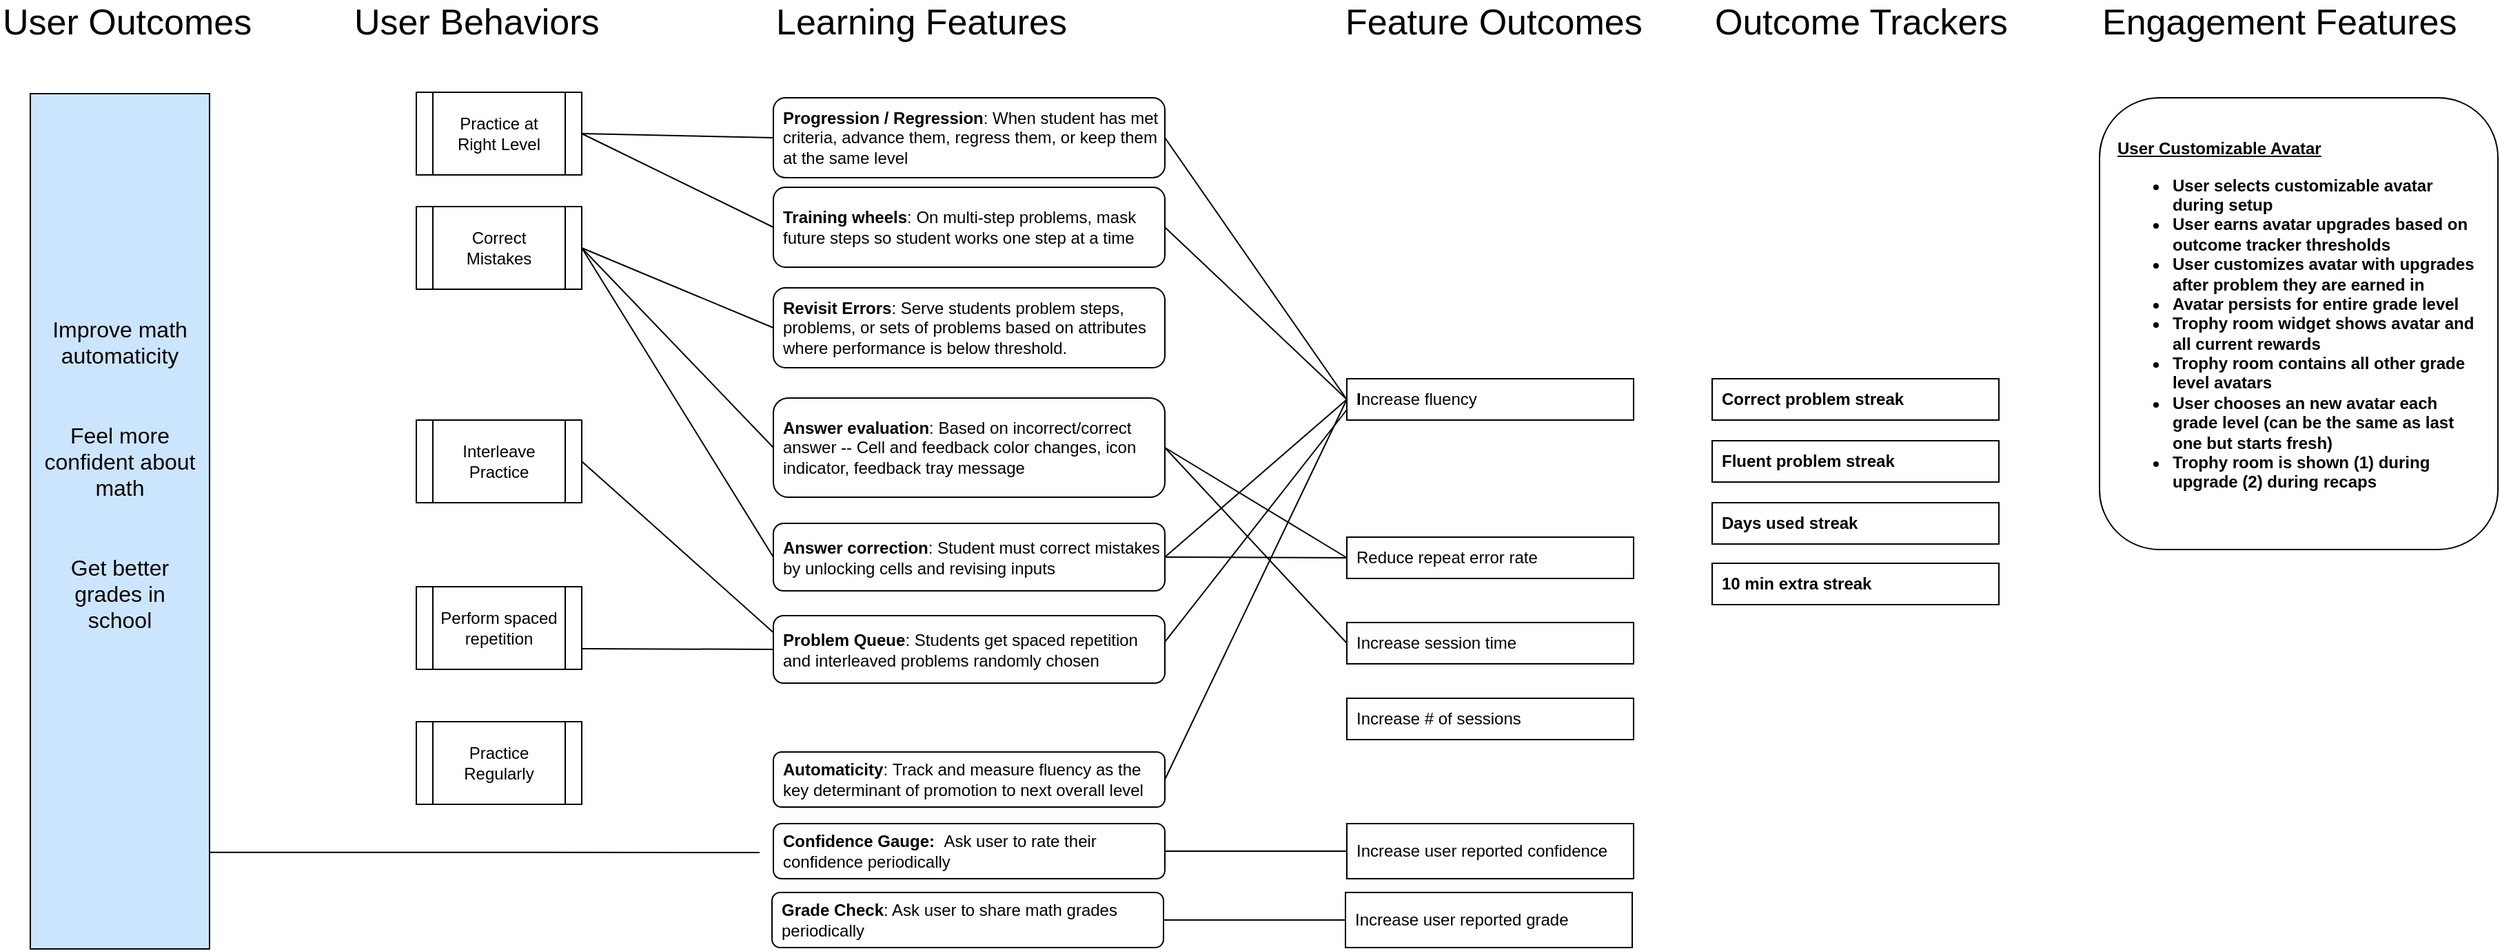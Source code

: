 <mxfile version="27.0.2">
  <diagram name="Page-1" id="XlzlGK5k6UERkV62ZB3r">
    <mxGraphModel dx="2037" dy="903" grid="1" gridSize="10" guides="1" tooltips="1" connect="1" arrows="1" fold="1" page="1" pageScale="1" pageWidth="600" pageHeight="100" math="0" shadow="0">
      <root>
        <mxCell id="0" />
        <mxCell id="1" parent="0" />
        <mxCell id="mLmcHliwGiG98P-fe-qq-48" value="&lt;div&gt;&lt;span style=&quot;background-color: transparent;&quot;&gt;&lt;b&gt;Answer evaluation&lt;/b&gt;: Based on incorrect/correct answer -- Cell and feedback color changes, icon indicator, feedback tray message&lt;/span&gt;&lt;/div&gt;" style="rounded=1;whiteSpace=wrap;html=1;align=left;spacingLeft=5;fillColor=none;fontColor=light-dark(#000000, #faf4f4);strokeColor=default;" parent="1" vertex="1">
          <mxGeometry x="589" y="780" width="284" height="72" as="geometry" />
        </mxCell>
        <mxCell id="mLmcHliwGiG98P-fe-qq-54" value="Practice Regularly" style="shape=process;whiteSpace=wrap;html=1;backgroundOutline=1;spacingLeft=4;spacingRight=4;fontColor=light-dark(#000000, #faf4f4);" parent="1" vertex="1">
          <mxGeometry x="330" y="1015" width="120" height="60" as="geometry" />
        </mxCell>
        <mxCell id="mLmcHliwGiG98P-fe-qq-56" value="Correct Mistakes" style="shape=process;whiteSpace=wrap;html=1;backgroundOutline=1;spacingLeft=4;spacingRight=4;fontColor=light-dark(#000000, #faf4f4);" parent="1" vertex="1">
          <mxGeometry x="330" y="641" width="120" height="60" as="geometry" />
        </mxCell>
        <mxCell id="mLmcHliwGiG98P-fe-qq-57" value="Practice at Right Level" style="shape=process;whiteSpace=wrap;html=1;backgroundOutline=1;spacingLeft=4;spacingRight=4;fontColor=light-dark(#000000, #faf4f4);" parent="1" vertex="1">
          <mxGeometry x="330" y="558" width="120" height="60" as="geometry" />
        </mxCell>
        <mxCell id="mLmcHliwGiG98P-fe-qq-58" value="Perform spaced repetition" style="shape=process;whiteSpace=wrap;html=1;backgroundOutline=1;spacingLeft=4;spacingRight=4;fontColor=light-dark(#000000, #faf4f4);" parent="1" vertex="1">
          <mxGeometry x="330" y="917" width="120" height="60" as="geometry" />
        </mxCell>
        <mxCell id="mLmcHliwGiG98P-fe-qq-59" value="Interleave Practice" style="shape=process;whiteSpace=wrap;html=1;backgroundOutline=1;spacingLeft=4;spacingRight=4;fontColor=light-dark(#000000, #faf4f4);" parent="1" vertex="1">
          <mxGeometry x="330" y="796" width="120" height="60" as="geometry" />
        </mxCell>
        <mxCell id="mLmcHliwGiG98P-fe-qq-60" style="edgeStyle=orthogonalEdgeStyle;rounded=0;orthogonalLoop=1;jettySize=auto;html=1;exitX=0.5;exitY=1;exitDx=0;exitDy=0;fontColor=light-dark(#000000, #faf4f4);" parent="1" source="mLmcHliwGiG98P-fe-qq-57" target="mLmcHliwGiG98P-fe-qq-57" edge="1">
          <mxGeometry relative="1" as="geometry" />
        </mxCell>
        <mxCell id="X4YH2WltudGpAk-nxp0_-4" value="&lt;div style=&quot;&quot;&gt;&lt;font style=&quot;font-size: 24px;&quot;&gt;&lt;br&gt;&lt;/font&gt;&lt;/div&gt;&lt;div style=&quot;&quot;&gt;&lt;font style=&quot;font-size: 24px;&quot;&gt;&lt;br&gt;&lt;/font&gt;&lt;/div&gt;&lt;div style=&quot;&quot;&gt;&lt;font style=&quot;font-size: 24px;&quot;&gt;&lt;br&gt;&lt;/font&gt;&lt;/div&gt;&lt;div style=&quot;&quot;&gt;&lt;font style=&quot;font-size: 24px;&quot;&gt;&lt;br&gt;&lt;/font&gt;&lt;/div&gt;&lt;div style=&quot;&quot;&gt;&lt;font style=&quot;font-size: 24px;&quot;&gt;&lt;br&gt;&lt;/font&gt;&lt;/div&gt;&lt;div style=&quot;&quot;&gt;&lt;font size=&quot;3&quot;&gt;Improve math automaticity&lt;/font&gt;&lt;/div&gt;&lt;div style=&quot;&quot;&gt;&lt;font size=&quot;3&quot;&gt;&lt;br&gt;&lt;/font&gt;&lt;/div&gt;&lt;div style=&quot;&quot;&gt;&lt;font size=&quot;3&quot;&gt;&lt;br&gt;&lt;/font&gt;&lt;/div&gt;&lt;div style=&quot;&quot;&gt;&lt;font size=&quot;3&quot;&gt;Feel more confident about math&lt;/font&gt;&lt;/div&gt;&lt;div style=&quot;&quot;&gt;&lt;font size=&quot;3&quot;&gt;&lt;br&gt;&lt;/font&gt;&lt;/div&gt;&lt;div style=&quot;&quot;&gt;&lt;font size=&quot;3&quot;&gt;&lt;br&gt;&lt;/font&gt;&lt;/div&gt;&lt;div style=&quot;&quot;&gt;&lt;font size=&quot;3&quot;&gt;Get better grades in school&lt;/font&gt;&lt;/div&gt;" style="rounded=0;whiteSpace=wrap;html=1;align=center;spacingLeft=9;verticalAlign=top;spacingTop=11;spacingRight=9;fillColor=light-dark(#CCE5FF,var(--ge-dark-color, #121212));fontColor=light-dark(#000000, #faf4f4);" parent="1" vertex="1">
          <mxGeometry x="50" y="559" width="130" height="621" as="geometry" />
        </mxCell>
        <mxCell id="X4YH2WltudGpAk-nxp0_-5" value="User Outcomes" style="text;html=1;align=left;verticalAlign=middle;whiteSpace=wrap;rounded=0;fontSize=26;fontColor=light-dark(#000000, #faf4f4);" parent="1" vertex="1">
          <mxGeometry x="28" y="492" width="215" height="30" as="geometry" />
        </mxCell>
        <mxCell id="X4YH2WltudGpAk-nxp0_-6" value="User Behaviors" style="text;html=1;align=left;verticalAlign=middle;whiteSpace=wrap;rounded=0;fontSize=26;fontColor=light-dark(#000000, #faf4f4);" parent="1" vertex="1">
          <mxGeometry x="283" y="492" width="240" height="30" as="geometry" />
        </mxCell>
        <mxCell id="X4YH2WltudGpAk-nxp0_-7" value="Learning Features" style="text;html=1;align=left;verticalAlign=middle;whiteSpace=wrap;rounded=0;fontSize=26;fontColor=light-dark(#000000, #faf4f4);" parent="1" vertex="1">
          <mxGeometry x="589" y="492" width="250" height="30" as="geometry" />
        </mxCell>
        <mxCell id="X4YH2WltudGpAk-nxp0_-8" value="Feature Outcomes" style="text;html=1;align=left;verticalAlign=middle;whiteSpace=wrap;rounded=0;fontSize=26;fontColor=light-dark(#000000, #faf4f4);" parent="1" vertex="1">
          <mxGeometry x="1002" y="492" width="228" height="30" as="geometry" />
        </mxCell>
        <mxCell id="X4YH2WltudGpAk-nxp0_-21" value="&lt;div&gt;&lt;span style=&quot;background-color: transparent;&quot;&gt;&lt;b&gt;Training wheels&lt;/b&gt;: On multi-step problems, mask future steps so student works one step at a time&lt;/span&gt;&lt;/div&gt;" style="rounded=1;whiteSpace=wrap;html=1;align=left;spacingLeft=5;fillColor=none;fontColor=light-dark(#000000, #faf4f4);strokeColor=default;" parent="1" vertex="1">
          <mxGeometry x="589" y="627" width="284" height="58" as="geometry" />
        </mxCell>
        <mxCell id="X4YH2WltudGpAk-nxp0_-22" value="&lt;b&gt;I&lt;/b&gt;ncrease fluency" style="rounded=0;whiteSpace=wrap;html=1;align=left;spacingLeft=5;fontStyle=0;fontColor=light-dark(#000000, #faf4f4);" parent="1" vertex="1">
          <mxGeometry x="1005" y="766" width="208" height="30" as="geometry" />
        </mxCell>
        <mxCell id="X4YH2WltudGpAk-nxp0_-24" value="" style="endArrow=none;html=1;rounded=0;entryX=0;entryY=0.5;entryDx=0;entryDy=0;exitX=1;exitY=0.5;exitDx=0;exitDy=0;fontColor=light-dark(#000000, #faf4f4);" parent="1" source="X4YH2WltudGpAk-nxp0_-21" target="X4YH2WltudGpAk-nxp0_-22" edge="1">
          <mxGeometry width="50" height="50" relative="1" as="geometry">
            <mxPoint x="883" y="505" as="sourcePoint" />
            <mxPoint x="1015" y="530" as="targetPoint" />
          </mxGeometry>
        </mxCell>
        <mxCell id="X4YH2WltudGpAk-nxp0_-25" value="" style="endArrow=none;html=1;rounded=0;entryX=0;entryY=0.5;entryDx=0;entryDy=0;exitX=1;exitY=0.5;exitDx=0;exitDy=0;fontColor=light-dark(#000000, #faf4f4);" parent="1" source="2Xn40PeV6G9lDLxGqtMH-1" target="X4YH2WltudGpAk-nxp0_-22" edge="1">
          <mxGeometry width="50" height="50" relative="1" as="geometry">
            <mxPoint x="883" y="654" as="sourcePoint" />
            <mxPoint x="1005" y="669" as="targetPoint" />
          </mxGeometry>
        </mxCell>
        <mxCell id="X4YH2WltudGpAk-nxp0_-26" value="" style="endArrow=none;html=1;rounded=0;entryX=0;entryY=0.5;entryDx=0;entryDy=0;exitX=1;exitY=0.5;exitDx=0;exitDy=0;fontColor=light-dark(#000000, #faf4f4);" parent="1" source="mLmcHliwGiG98P-fe-qq-57" target="X4YH2WltudGpAk-nxp0_-21" edge="1">
          <mxGeometry width="50" height="50" relative="1" as="geometry">
            <mxPoint x="473" y="826" as="sourcePoint" />
            <mxPoint x="599" y="608" as="targetPoint" />
          </mxGeometry>
        </mxCell>
        <mxCell id="X4YH2WltudGpAk-nxp0_-27" value="&lt;div&gt;&lt;span style=&quot;background-color: transparent;&quot;&gt;&lt;b&gt;Answer correction&lt;/b&gt;: Student must correct mistakes by unlocking cells and revising inputs&lt;/span&gt;&lt;/div&gt;" style="rounded=1;whiteSpace=wrap;html=1;align=left;spacingLeft=5;fillColor=none;fontColor=light-dark(#000000, #faf4f4);strokeColor=default;" parent="1" vertex="1">
          <mxGeometry x="589" y="871" width="284" height="49" as="geometry" />
        </mxCell>
        <mxCell id="X4YH2WltudGpAk-nxp0_-28" value="" style="endArrow=none;html=1;rounded=0;exitX=1;exitY=0.5;exitDx=0;exitDy=0;entryX=0;entryY=0.5;entryDx=0;entryDy=0;fontColor=light-dark(#000000, #faf4f4);" parent="1" source="mLmcHliwGiG98P-fe-qq-56" target="X4YH2WltudGpAk-nxp0_-27" edge="1">
          <mxGeometry width="50" height="50" relative="1" as="geometry">
            <mxPoint x="473" y="878" as="sourcePoint" />
            <mxPoint x="599" y="878" as="targetPoint" />
          </mxGeometry>
        </mxCell>
        <mxCell id="X4YH2WltudGpAk-nxp0_-32" value="" style="endArrow=none;html=1;rounded=0;exitX=1;exitY=0.5;exitDx=0;exitDy=0;entryX=0;entryY=0.5;entryDx=0;entryDy=0;fontColor=light-dark(#000000, #faf4f4);" parent="1" source="mLmcHliwGiG98P-fe-qq-56" target="mLmcHliwGiG98P-fe-qq-48" edge="1">
          <mxGeometry width="50" height="50" relative="1" as="geometry">
            <mxPoint x="473" y="992" as="sourcePoint" />
            <mxPoint x="599" y="992" as="targetPoint" />
          </mxGeometry>
        </mxCell>
        <mxCell id="2Xn40PeV6G9lDLxGqtMH-1" value="&lt;div&gt;&lt;span style=&quot;background-color: transparent;&quot;&gt;&lt;b&gt;Progression / Regression&lt;/b&gt;: When student has met criteria, advance them, regress them, or keep them at the same level&lt;/span&gt;&lt;/div&gt;" style="rounded=1;whiteSpace=wrap;html=1;align=left;spacingLeft=5;fillColor=none;fontColor=light-dark(#000000, #faf4f4);strokeColor=default;" parent="1" vertex="1">
          <mxGeometry x="589" y="562" width="284" height="58" as="geometry" />
        </mxCell>
        <mxCell id="hDPUFo4pFfZgBoz7VJhV-1" value="" style="endArrow=none;html=1;rounded=0;exitX=1;exitY=0.5;exitDx=0;exitDy=0;entryX=0;entryY=0.5;entryDx=0;entryDy=0;fontColor=light-dark(#000000, #faf4f4);" parent="1" source="X4YH2WltudGpAk-nxp0_-27" target="X4YH2WltudGpAk-nxp0_-22" edge="1">
          <mxGeometry width="50" height="50" relative="1" as="geometry">
            <mxPoint x="883" y="744" as="sourcePoint" />
            <mxPoint x="1010" y="695" as="targetPoint" />
          </mxGeometry>
        </mxCell>
        <mxCell id="hDPUFo4pFfZgBoz7VJhV-2" value="Reduce repeat error rate" style="rounded=0;whiteSpace=wrap;html=1;align=left;spacingLeft=5;fontStyle=0;fontColor=light-dark(#000000, #faf4f4);" parent="1" vertex="1">
          <mxGeometry x="1005" y="881" width="208" height="30" as="geometry" />
        </mxCell>
        <mxCell id="hDPUFo4pFfZgBoz7VJhV-3" value="" style="endArrow=none;html=1;rounded=0;exitX=1;exitY=0.5;exitDx=0;exitDy=0;entryX=0;entryY=0.5;entryDx=0;entryDy=0;fontColor=light-dark(#000000, #faf4f4);" parent="1" source="X4YH2WltudGpAk-nxp0_-27" target="hDPUFo4pFfZgBoz7VJhV-2" edge="1">
          <mxGeometry width="50" height="50" relative="1" as="geometry">
            <mxPoint x="883" y="1056" as="sourcePoint" />
            <mxPoint x="1015" y="791" as="targetPoint" />
          </mxGeometry>
        </mxCell>
        <mxCell id="hDPUFo4pFfZgBoz7VJhV-4" value="" style="endArrow=none;html=1;rounded=0;exitX=1;exitY=0.5;exitDx=0;exitDy=0;entryX=0;entryY=0.5;entryDx=0;entryDy=0;fontColor=light-dark(#000000, #faf4f4);" parent="1" source="mLmcHliwGiG98P-fe-qq-48" target="hDPUFo4pFfZgBoz7VJhV-2" edge="1">
          <mxGeometry width="50" height="50" relative="1" as="geometry">
            <mxPoint x="883" y="1056" as="sourcePoint" />
            <mxPoint x="1015" y="880" as="targetPoint" />
          </mxGeometry>
        </mxCell>
        <mxCell id="hDPUFo4pFfZgBoz7VJhV-5" value="Increase session time" style="rounded=0;whiteSpace=wrap;html=1;align=left;spacingLeft=5;fontStyle=0;fontColor=light-dark(#000000, #faf4f4);" parent="1" vertex="1">
          <mxGeometry x="1005" y="943" width="208" height="30" as="geometry" />
        </mxCell>
        <mxCell id="hDPUFo4pFfZgBoz7VJhV-6" value="" style="endArrow=none;html=1;rounded=0;exitX=1;exitY=0.5;exitDx=0;exitDy=0;entryX=0;entryY=0.5;entryDx=0;entryDy=0;fontColor=light-dark(#000000, #faf4f4);" parent="1" source="mLmcHliwGiG98P-fe-qq-48" target="hDPUFo4pFfZgBoz7VJhV-5" edge="1">
          <mxGeometry width="50" height="50" relative="1" as="geometry">
            <mxPoint x="883" y="906" as="sourcePoint" />
            <mxPoint x="1015" y="880" as="targetPoint" />
          </mxGeometry>
        </mxCell>
        <mxCell id="hDPUFo4pFfZgBoz7VJhV-8" value="&lt;div&gt;&lt;span style=&quot;background-color: transparent;&quot;&gt;&lt;b&gt;Automaticity&lt;/b&gt;:&amp;nbsp;&lt;/span&gt;&lt;span style=&quot;background-color: transparent;&quot;&gt;Track and measure fluency as the key determinant of promotion to next overall level&lt;/span&gt;&lt;/div&gt;" style="rounded=1;whiteSpace=wrap;html=1;align=left;spacingLeft=5;strokeColor=default;fillColor=none;fontColor=light-dark(#000000, #faf4f4);" parent="1" vertex="1">
          <mxGeometry x="589" y="1037" width="284" height="40" as="geometry" />
        </mxCell>
        <mxCell id="hDPUFo4pFfZgBoz7VJhV-11" value="" style="endArrow=none;html=1;rounded=0;exitX=1;exitY=0.5;exitDx=0;exitDy=0;entryX=0;entryY=0.5;entryDx=0;entryDy=0;fontColor=light-dark(#000000, #faf4f4);" parent="1" source="hDPUFo4pFfZgBoz7VJhV-8" target="X4YH2WltudGpAk-nxp0_-22" edge="1">
          <mxGeometry width="50" height="50" relative="1" as="geometry">
            <mxPoint x="883" y="968" as="sourcePoint" />
            <mxPoint x="1005" y="1057" as="targetPoint" />
          </mxGeometry>
        </mxCell>
        <mxCell id="hDPUFo4pFfZgBoz7VJhV-12" value="&lt;div&gt;&lt;b&gt;Confidence Gauge:&lt;/b&gt;&amp;nbsp;&amp;nbsp;&lt;span style=&quot;background-color: transparent;&quot;&gt;Ask user to rate their confidence periodically&lt;/span&gt;&lt;/div&gt;" style="rounded=1;whiteSpace=wrap;html=1;align=left;spacingLeft=5;strokeColor=default;fillColor=none;fontColor=light-dark(#000000, #faf4f4);" parent="1" vertex="1">
          <mxGeometry x="589" y="1089" width="284" height="40" as="geometry" />
        </mxCell>
        <mxCell id="hDPUFo4pFfZgBoz7VJhV-13" value="Increase user reported confidence" style="rounded=0;whiteSpace=wrap;html=1;align=left;spacingLeft=5;fontStyle=0;fontColor=light-dark(#000000, #faf4f4);" parent="1" vertex="1">
          <mxGeometry x="1005" y="1089" width="208" height="40" as="geometry" />
        </mxCell>
        <mxCell id="hDPUFo4pFfZgBoz7VJhV-14" value="" style="endArrow=none;html=1;rounded=0;exitX=1;exitY=0.5;exitDx=0;exitDy=0;entryX=0;entryY=0.5;entryDx=0;entryDy=0;fontColor=light-dark(#000000, #faf4f4);" parent="1" source="hDPUFo4pFfZgBoz7VJhV-12" target="hDPUFo4pFfZgBoz7VJhV-13" edge="1">
          <mxGeometry width="50" height="50" relative="1" as="geometry">
            <mxPoint x="873" y="1128" as="sourcePoint" />
            <mxPoint x="1005" y="1128" as="targetPoint" />
          </mxGeometry>
        </mxCell>
        <mxCell id="hDPUFo4pFfZgBoz7VJhV-15" value="&lt;div&gt;&lt;span style=&quot;background-color: transparent;&quot;&gt;&lt;b&gt;Grade Check&lt;/b&gt;: Ask user to share math grades periodically&lt;/span&gt;&lt;/div&gt;" style="rounded=1;whiteSpace=wrap;html=1;align=left;spacingLeft=5;strokeColor=default;fillColor=none;fontColor=light-dark(#000000, #faf4f4);" parent="1" vertex="1">
          <mxGeometry x="588" y="1139" width="284" height="40" as="geometry" />
        </mxCell>
        <mxCell id="hDPUFo4pFfZgBoz7VJhV-16" value="Increase user reported grade" style="rounded=0;whiteSpace=wrap;html=1;align=left;spacingLeft=5;fontStyle=0;fontColor=light-dark(#000000, #faf4f4);" parent="1" vertex="1">
          <mxGeometry x="1004" y="1139" width="208" height="40" as="geometry" />
        </mxCell>
        <mxCell id="hDPUFo4pFfZgBoz7VJhV-17" value="" style="endArrow=none;html=1;rounded=0;exitX=1;exitY=0.5;exitDx=0;exitDy=0;entryX=0;entryY=0.5;entryDx=0;entryDy=0;fontColor=light-dark(#000000, #faf4f4);" parent="1" source="hDPUFo4pFfZgBoz7VJhV-15" target="hDPUFo4pFfZgBoz7VJhV-16" edge="1">
          <mxGeometry width="50" height="50" relative="1" as="geometry">
            <mxPoint x="882" y="1070" as="sourcePoint" />
            <mxPoint x="1014" y="920" as="targetPoint" />
          </mxGeometry>
        </mxCell>
        <mxCell id="hDPUFo4pFfZgBoz7VJhV-23" value="" style="endArrow=none;html=1;rounded=0;exitX=1;exitY=0.887;exitDx=0;exitDy=0;entryX=0;entryY=0.5;entryDx=0;entryDy=0;exitPerimeter=0;fontColor=light-dark(#000000, #faf4f4);" parent="1" source="X4YH2WltudGpAk-nxp0_-4" edge="1">
          <mxGeometry width="50" height="50" relative="1" as="geometry">
            <mxPoint x="473" y="681" as="sourcePoint" />
            <mxPoint x="579" y="1110" as="targetPoint" />
          </mxGeometry>
        </mxCell>
        <mxCell id="1JlCSq8y_t9p9HNwalLq-2" value="&lt;div&gt;&lt;span style=&quot;background-color: transparent;&quot;&gt;&lt;b&gt;Revisit Errors&lt;/b&gt;: Serve students problem steps, problems, or sets of problems based on attributes where performance is below threshold.&lt;/span&gt;&lt;/div&gt;" style="rounded=1;whiteSpace=wrap;html=1;align=left;spacingLeft=5;fillColor=none;fontColor=light-dark(#000000, #faf4f4);strokeColor=default;" parent="1" vertex="1">
          <mxGeometry x="589" y="700" width="284" height="58" as="geometry" />
        </mxCell>
        <mxCell id="1JlCSq8y_t9p9HNwalLq-4" value="" style="endArrow=none;html=1;rounded=0;entryX=0;entryY=0.5;entryDx=0;entryDy=0;exitX=1;exitY=0.5;exitDx=0;exitDy=0;fontColor=light-dark(#000000, #faf4f4);" parent="1" source="mLmcHliwGiG98P-fe-qq-57" target="2Xn40PeV6G9lDLxGqtMH-1" edge="1">
          <mxGeometry width="50" height="50" relative="1" as="geometry">
            <mxPoint x="460" y="598" as="sourcePoint" />
            <mxPoint x="599" y="666" as="targetPoint" />
          </mxGeometry>
        </mxCell>
        <mxCell id="1JlCSq8y_t9p9HNwalLq-5" value="" style="endArrow=none;html=1;rounded=0;entryX=0;entryY=0.5;entryDx=0;entryDy=0;exitX=1;exitY=0.5;exitDx=0;exitDy=0;fontColor=light-dark(#000000, #faf4f4);" parent="1" source="mLmcHliwGiG98P-fe-qq-56" target="1JlCSq8y_t9p9HNwalLq-2" edge="1">
          <mxGeometry width="50" height="50" relative="1" as="geometry">
            <mxPoint x="460" y="598" as="sourcePoint" />
            <mxPoint x="599" y="601" as="targetPoint" />
          </mxGeometry>
        </mxCell>
        <mxCell id="1sk7IYc2KU9pSWSY56p7-1" value="&lt;div&gt;&lt;span style=&quot;background-color: transparent;&quot;&gt;&lt;b&gt;Problem Queue&lt;/b&gt;: Students get spaced repetition and interleaved problems randomly chosen&lt;/span&gt;&lt;/div&gt;" style="rounded=1;whiteSpace=wrap;html=1;align=left;spacingLeft=5;fillColor=none;fontColor=light-dark(#000000, #faf4f4);strokeColor=default;" parent="1" vertex="1">
          <mxGeometry x="589" y="938" width="284" height="49" as="geometry" />
        </mxCell>
        <mxCell id="1sk7IYc2KU9pSWSY56p7-2" value="" style="endArrow=none;html=1;rounded=0;exitX=1;exitY=0.5;exitDx=0;exitDy=0;entryX=0;entryY=0.25;entryDx=0;entryDy=0;fontColor=light-dark(#000000, #faf4f4);" parent="1" source="mLmcHliwGiG98P-fe-qq-59" target="1sk7IYc2KU9pSWSY56p7-1" edge="1">
          <mxGeometry width="50" height="50" relative="1" as="geometry">
            <mxPoint x="460" y="681" as="sourcePoint" />
            <mxPoint x="599" y="906" as="targetPoint" />
          </mxGeometry>
        </mxCell>
        <mxCell id="1sk7IYc2KU9pSWSY56p7-3" value="" style="endArrow=none;html=1;rounded=0;exitX=1;exitY=0.75;exitDx=0;exitDy=0;entryX=0;entryY=0.5;entryDx=0;entryDy=0;fontColor=light-dark(#000000, #faf4f4);" parent="1" source="mLmcHliwGiG98P-fe-qq-58" target="1sk7IYc2KU9pSWSY56p7-1" edge="1">
          <mxGeometry width="50" height="50" relative="1" as="geometry">
            <mxPoint x="460" y="836" as="sourcePoint" />
            <mxPoint x="599" y="960" as="targetPoint" />
          </mxGeometry>
        </mxCell>
        <mxCell id="1sk7IYc2KU9pSWSY56p7-4" value="" style="endArrow=none;html=1;rounded=0;exitX=1;exitY=0.388;exitDx=0;exitDy=0;entryX=0;entryY=0.75;entryDx=0;entryDy=0;exitPerimeter=0;fontColor=light-dark(#000000, #faf4f4);" parent="1" source="1sk7IYc2KU9pSWSY56p7-1" target="X4YH2WltudGpAk-nxp0_-22" edge="1">
          <mxGeometry width="50" height="50" relative="1" as="geometry">
            <mxPoint x="883" y="906" as="sourcePoint" />
            <mxPoint x="1015" y="791" as="targetPoint" />
          </mxGeometry>
        </mxCell>
        <mxCell id="K5Z_YvKmkHHCVeKI6uUW-1" value="Increase # of sessions" style="rounded=0;whiteSpace=wrap;html=1;align=left;spacingLeft=5;fontStyle=0;fontColor=light-dark(#000000, #faf4f4);" vertex="1" parent="1">
          <mxGeometry x="1005" y="998" width="208" height="30" as="geometry" />
        </mxCell>
        <mxCell id="K5Z_YvKmkHHCVeKI6uUW-2" value="Engagement Features" style="text;html=1;align=left;verticalAlign=middle;whiteSpace=wrap;rounded=0;fontSize=26;fontColor=light-dark(#000000, #faf4f4);" vertex="1" parent="1">
          <mxGeometry x="1551" y="492" width="284" height="30" as="geometry" />
        </mxCell>
        <mxCell id="K5Z_YvKmkHHCVeKI6uUW-4" value="&lt;div&gt;&lt;b&gt;&lt;u&gt;User Customizable Avatar&lt;/u&gt;&lt;/b&gt;&lt;/div&gt;&lt;div&gt;&lt;ul&gt;&lt;li&gt;&lt;b&gt;User selects customizable avatar during setup&lt;/b&gt;&lt;/li&gt;&lt;li&gt;&lt;b&gt;User earns avatar upgrades based on outcome tracker thresholds&lt;/b&gt;&lt;/li&gt;&lt;li&gt;&lt;b&gt;User customizes avatar with upgrades after problem they are earned in&lt;/b&gt;&lt;/li&gt;&lt;li&gt;&lt;b&gt;Avatar persists for entire grade level&lt;/b&gt;&lt;/li&gt;&lt;li&gt;&lt;b&gt;Trophy room widget shows avatar and all current rewards&lt;/b&gt;&lt;/li&gt;&lt;li&gt;&lt;b&gt;Trophy room contains all other grade level avatars&lt;/b&gt;&lt;/li&gt;&lt;li&gt;&lt;b&gt;User chooses an new avatar each grade level (can be the same as last one but starts fresh)&lt;/b&gt;&lt;/li&gt;&lt;li&gt;&lt;b&gt;Trophy room is shown (1) during upgrade (2) during recaps&lt;/b&gt;&lt;/li&gt;&lt;/ul&gt;&lt;/div&gt;" style="rounded=1;whiteSpace=wrap;html=1;align=left;spacingLeft=11;fillColor=none;fontColor=light-dark(#000000, #faf4f4);strokeColor=default;spacingRight=14;spacingTop=5;spacingBottom=5;" vertex="1" parent="1">
          <mxGeometry x="1551" y="562" width="289" height="328" as="geometry" />
        </mxCell>
        <mxCell id="K5Z_YvKmkHHCVeKI6uUW-6" value="Outcome Trackers" style="text;html=1;align=left;verticalAlign=middle;whiteSpace=wrap;rounded=0;fontSize=26;fontColor=light-dark(#000000, #faf4f4);" vertex="1" parent="1">
          <mxGeometry x="1270" y="492" width="240" height="30" as="geometry" />
        </mxCell>
        <mxCell id="K5Z_YvKmkHHCVeKI6uUW-7" value="&lt;b&gt;Correct problem streak&lt;/b&gt;" style="rounded=0;whiteSpace=wrap;html=1;align=left;spacingLeft=5;fontStyle=0;fontColor=light-dark(#000000, #faf4f4);" vertex="1" parent="1">
          <mxGeometry x="1270" y="766" width="208" height="30" as="geometry" />
        </mxCell>
        <mxCell id="K5Z_YvKmkHHCVeKI6uUW-8" value="&lt;b&gt;Fluent problem streak&lt;/b&gt;" style="rounded=0;whiteSpace=wrap;html=1;align=left;spacingLeft=5;fontStyle=0;fontColor=light-dark(#000000, #faf4f4);" vertex="1" parent="1">
          <mxGeometry x="1270" y="811" width="208" height="30" as="geometry" />
        </mxCell>
        <mxCell id="K5Z_YvKmkHHCVeKI6uUW-9" value="&lt;b&gt;Days used streak&lt;/b&gt;" style="rounded=0;whiteSpace=wrap;html=1;align=left;spacingLeft=5;fontStyle=0;fontColor=light-dark(#000000, #faf4f4);" vertex="1" parent="1">
          <mxGeometry x="1270" y="856" width="208" height="30" as="geometry" />
        </mxCell>
        <mxCell id="K5Z_YvKmkHHCVeKI6uUW-10" value="&lt;b&gt;10 min extra streak&lt;/b&gt;" style="rounded=0;whiteSpace=wrap;html=1;align=left;spacingLeft=5;fontStyle=0;fontColor=light-dark(#000000, #faf4f4);" vertex="1" parent="1">
          <mxGeometry x="1270" y="900" width="208" height="30" as="geometry" />
        </mxCell>
      </root>
    </mxGraphModel>
  </diagram>
</mxfile>

